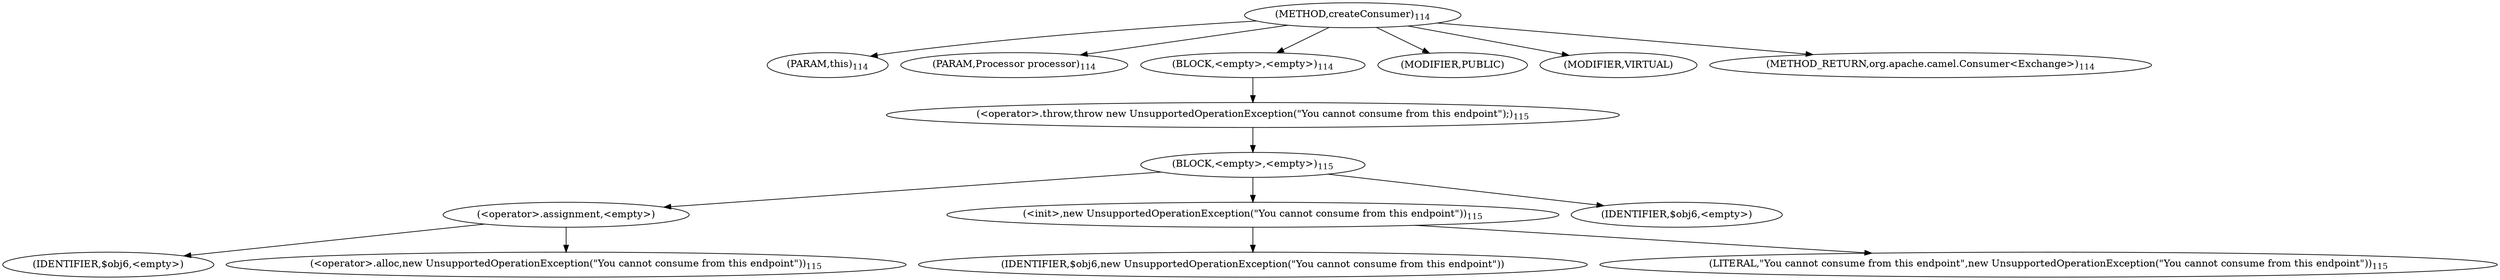 digraph "createConsumer" {  
"444" [label = <(METHOD,createConsumer)<SUB>114</SUB>> ]
"445" [label = <(PARAM,this)<SUB>114</SUB>> ]
"446" [label = <(PARAM,Processor processor)<SUB>114</SUB>> ]
"447" [label = <(BLOCK,&lt;empty&gt;,&lt;empty&gt;)<SUB>114</SUB>> ]
"448" [label = <(&lt;operator&gt;.throw,throw new UnsupportedOperationException(&quot;You cannot consume from this endpoint&quot;);)<SUB>115</SUB>> ]
"449" [label = <(BLOCK,&lt;empty&gt;,&lt;empty&gt;)<SUB>115</SUB>> ]
"450" [label = <(&lt;operator&gt;.assignment,&lt;empty&gt;)> ]
"451" [label = <(IDENTIFIER,$obj6,&lt;empty&gt;)> ]
"452" [label = <(&lt;operator&gt;.alloc,new UnsupportedOperationException(&quot;You cannot consume from this endpoint&quot;))<SUB>115</SUB>> ]
"453" [label = <(&lt;init&gt;,new UnsupportedOperationException(&quot;You cannot consume from this endpoint&quot;))<SUB>115</SUB>> ]
"454" [label = <(IDENTIFIER,$obj6,new UnsupportedOperationException(&quot;You cannot consume from this endpoint&quot;))> ]
"455" [label = <(LITERAL,&quot;You cannot consume from this endpoint&quot;,new UnsupportedOperationException(&quot;You cannot consume from this endpoint&quot;))<SUB>115</SUB>> ]
"456" [label = <(IDENTIFIER,$obj6,&lt;empty&gt;)> ]
"457" [label = <(MODIFIER,PUBLIC)> ]
"458" [label = <(MODIFIER,VIRTUAL)> ]
"459" [label = <(METHOD_RETURN,org.apache.camel.Consumer&lt;Exchange&gt;)<SUB>114</SUB>> ]
  "444" -> "445" 
  "444" -> "446" 
  "444" -> "447" 
  "444" -> "457" 
  "444" -> "458" 
  "444" -> "459" 
  "447" -> "448" 
  "448" -> "449" 
  "449" -> "450" 
  "449" -> "453" 
  "449" -> "456" 
  "450" -> "451" 
  "450" -> "452" 
  "453" -> "454" 
  "453" -> "455" 
}
